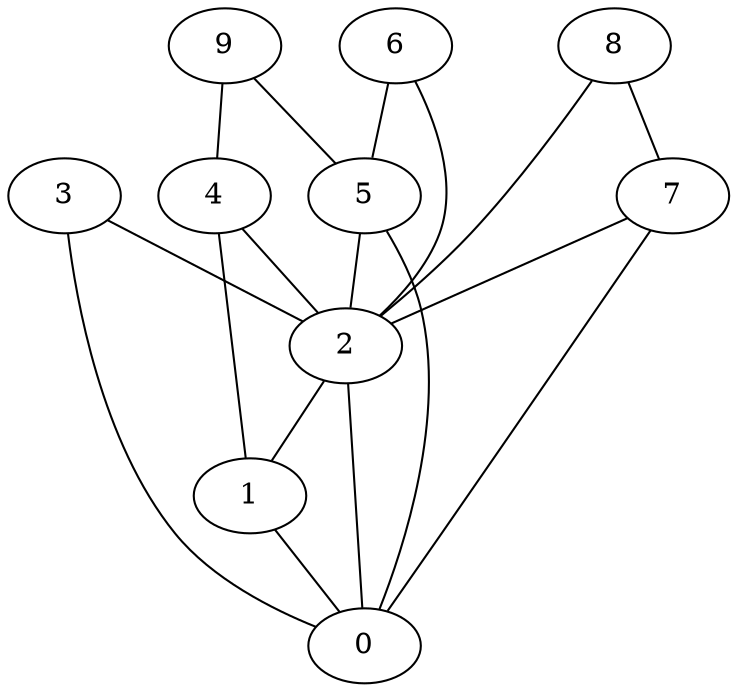 graph G {
  "1" -- "0";
  "2" -- "1";
  "2" -- "0";
  "3" -- "0";
  "3" -- "2";
  "4" -- "2";
  "4" -- "1";
  "5" -- "2";
  "5" -- "0";
  "6" -- "2";
  "6" -- "5";
  "7" -- "0";
  "7" -- "2";
  "8" -- "7";
  "8" -- "2";
  "9" -- "4";
  "9" -- "5";
}